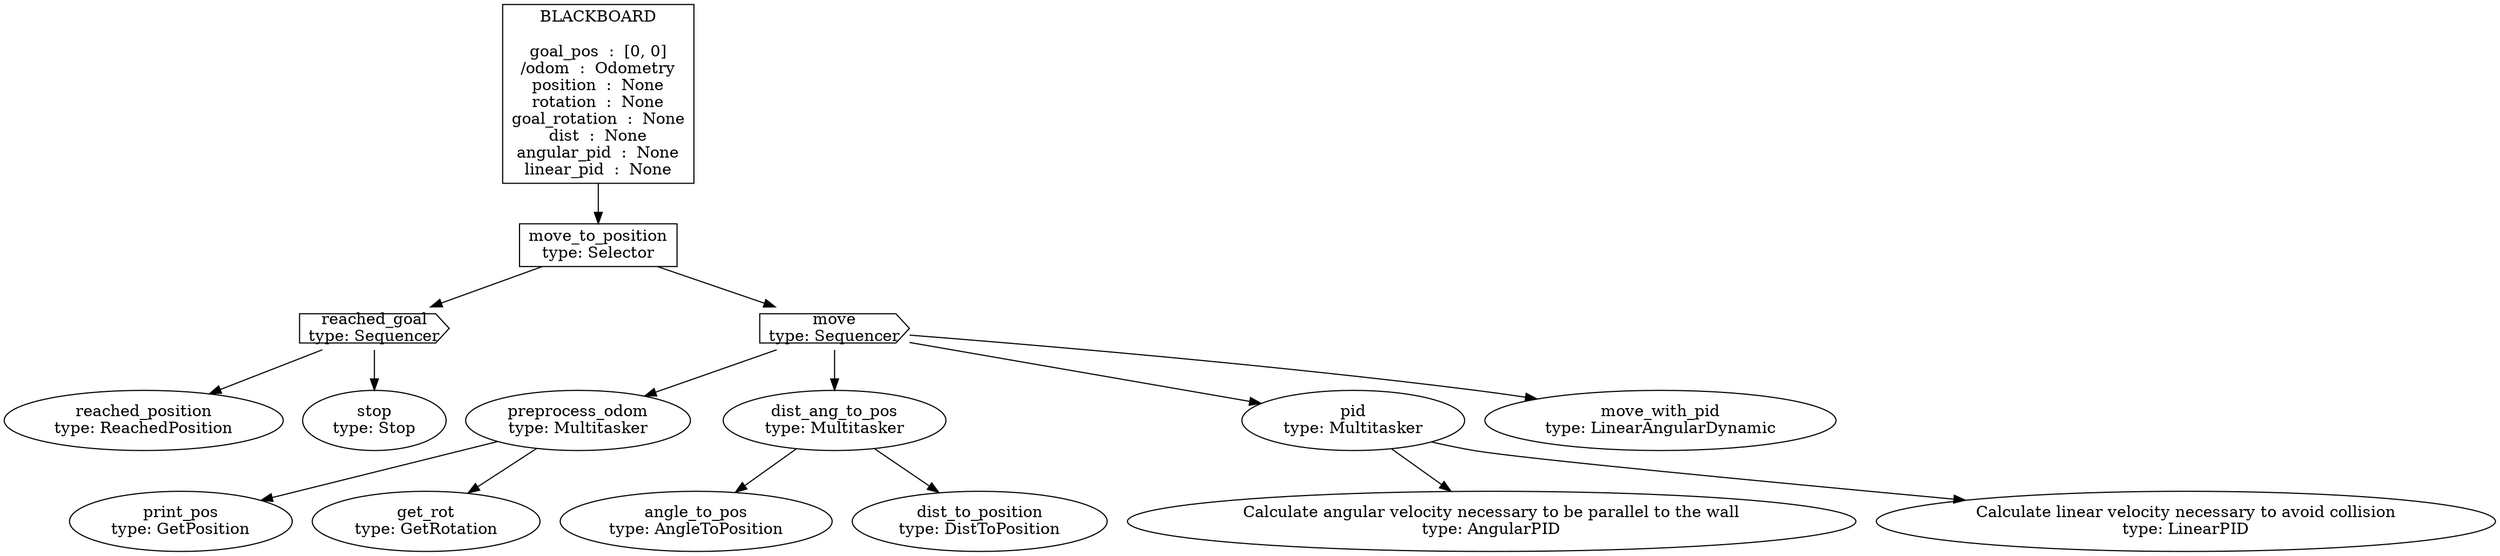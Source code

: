 // Behavior Tree
digraph {
	move_to_position [label="move_to_position
type: Selector" shape=box]
	reached_goal [label="reached_goal
type: Sequencer" shape=cds]
	reached_position [label="reached_position
type: ReachedPosition" shape=oval]
	reached_goal -> reached_position
	stop [label="stop
type: Stop" shape=oval]
	reached_goal -> stop
	move_to_position -> reached_goal
	move [label="move
type: Sequencer" shape=cds]
	preprocess_odom [label="preprocess_odom
type: Multitasker" shape=oval]
	print_pos [label="print_pos
type: GetPosition" shape=oval]
	preprocess_odom -> print_pos
	get_rot [label="get_rot
type: GetRotation" shape=oval]
	preprocess_odom -> get_rot
	move -> preprocess_odom
	dist_ang_to_pos [label="dist_ang_to_pos
type: Multitasker" shape=oval]
	angle_to_pos [label="angle_to_pos
type: AngleToPosition" shape=oval]
	dist_ang_to_pos -> angle_to_pos
	dist_to_position [label="dist_to_position
type: DistToPosition" shape=oval]
	dist_ang_to_pos -> dist_to_position
	move -> dist_ang_to_pos
	pid [label="pid
type: Multitasker" shape=oval]
	"Calculate angular velocity necessary to be parallel to the wall" [label="Calculate angular velocity necessary to be parallel to the wall
type: AngularPID" shape=oval]
	pid -> "Calculate angular velocity necessary to be parallel to the wall"
	"Calculate linear velocity necessary to avoid collision" [label="Calculate linear velocity necessary to avoid collision
type: LinearPID" shape=oval]
	pid -> "Calculate linear velocity necessary to avoid collision"
	move -> pid
	move_with_pid [label="move_with_pid
type: LinearAngularDynamic" shape=oval]
	move -> move_with_pid
	move_to_position -> move
	Blackboard [label="BLACKBOARD

goal_pos  :  [0, 0]
/odom  :  Odometry
position  :  None
rotation  :  None
goal_rotation  :  None
dist  :  None
angular_pid  :  None
linear_pid  :  None
" shape=rectangle]
	Blackboard -> move_to_position
}
